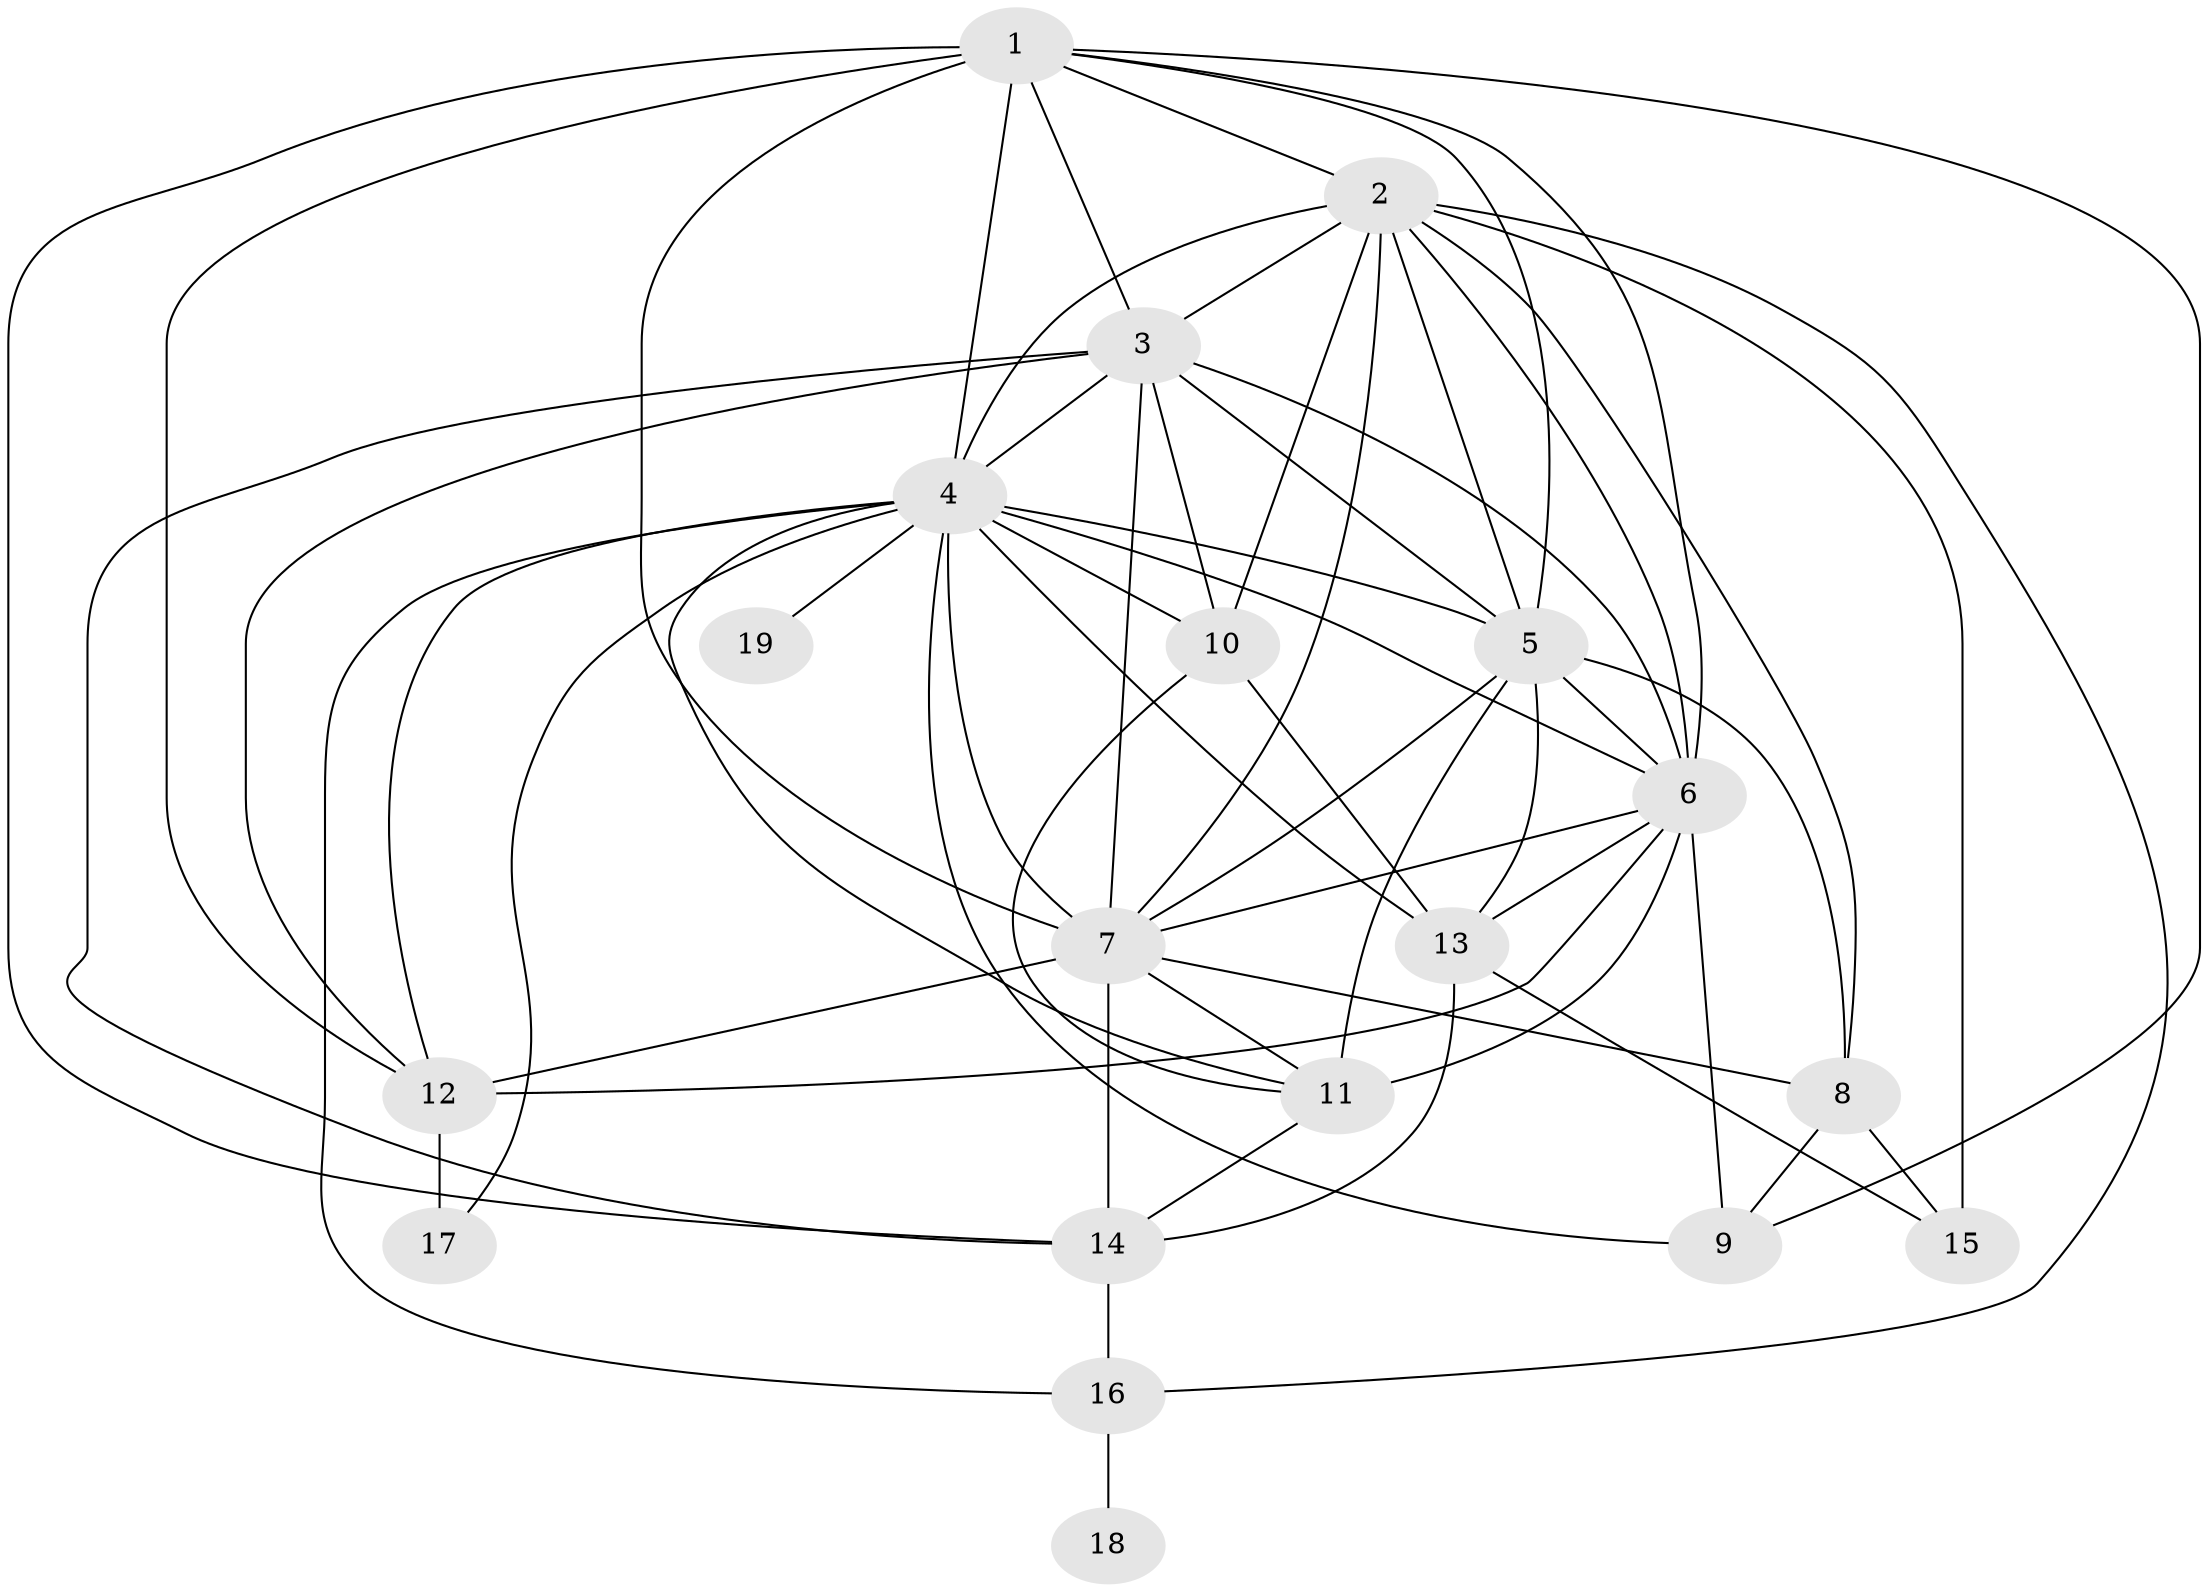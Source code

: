 // original degree distribution, {15: 0.047619047619047616, 17: 0.047619047619047616, 19: 0.031746031746031744, 18: 0.015873015873015872, 12: 0.015873015873015872, 5: 0.047619047619047616, 2: 0.5238095238095238, 3: 0.20634920634920634, 4: 0.047619047619047616, 6: 0.015873015873015872}
// Generated by graph-tools (version 1.1) at 2025/50/03/04/25 22:50:00]
// undirected, 19 vertices, 60 edges
graph export_dot {
  node [color=gray90,style=filled];
  1;
  2;
  3;
  4;
  5;
  6;
  7;
  8;
  9;
  10;
  11;
  12;
  13;
  14;
  15;
  16;
  17;
  18;
  19;
  1 -- 2 [weight=3.0];
  1 -- 3 [weight=1.0];
  1 -- 4 [weight=2.0];
  1 -- 5 [weight=1.0];
  1 -- 6 [weight=1.0];
  1 -- 7 [weight=4.0];
  1 -- 9 [weight=2.0];
  1 -- 12 [weight=1.0];
  1 -- 14 [weight=1.0];
  2 -- 3 [weight=2.0];
  2 -- 4 [weight=4.0];
  2 -- 5 [weight=2.0];
  2 -- 6 [weight=3.0];
  2 -- 7 [weight=6.0];
  2 -- 8 [weight=2.0];
  2 -- 10 [weight=1.0];
  2 -- 15 [weight=3.0];
  2 -- 16 [weight=1.0];
  3 -- 4 [weight=2.0];
  3 -- 5 [weight=2.0];
  3 -- 6 [weight=1.0];
  3 -- 7 [weight=3.0];
  3 -- 10 [weight=4.0];
  3 -- 12 [weight=1.0];
  3 -- 14 [weight=1.0];
  4 -- 5 [weight=2.0];
  4 -- 6 [weight=2.0];
  4 -- 7 [weight=5.0];
  4 -- 9 [weight=1.0];
  4 -- 10 [weight=1.0];
  4 -- 11 [weight=1.0];
  4 -- 12 [weight=1.0];
  4 -- 13 [weight=1.0];
  4 -- 16 [weight=2.0];
  4 -- 17 [weight=1.0];
  4 -- 19 [weight=1.0];
  5 -- 6 [weight=1.0];
  5 -- 7 [weight=2.0];
  5 -- 8 [weight=1.0];
  5 -- 11 [weight=5.0];
  5 -- 13 [weight=1.0];
  6 -- 7 [weight=2.0];
  6 -- 9 [weight=5.0];
  6 -- 11 [weight=1.0];
  6 -- 12 [weight=1.0];
  6 -- 13 [weight=1.0];
  7 -- 8 [weight=1.0];
  7 -- 11 [weight=2.0];
  7 -- 12 [weight=2.0];
  7 -- 14 [weight=6.0];
  8 -- 9 [weight=1.0];
  8 -- 15 [weight=1.0];
  10 -- 11 [weight=1.0];
  10 -- 13 [weight=1.0];
  11 -- 14 [weight=1.0];
  12 -- 17 [weight=2.0];
  13 -- 14 [weight=1.0];
  13 -- 15 [weight=1.0];
  14 -- 16 [weight=3.0];
  16 -- 18 [weight=1.0];
}
